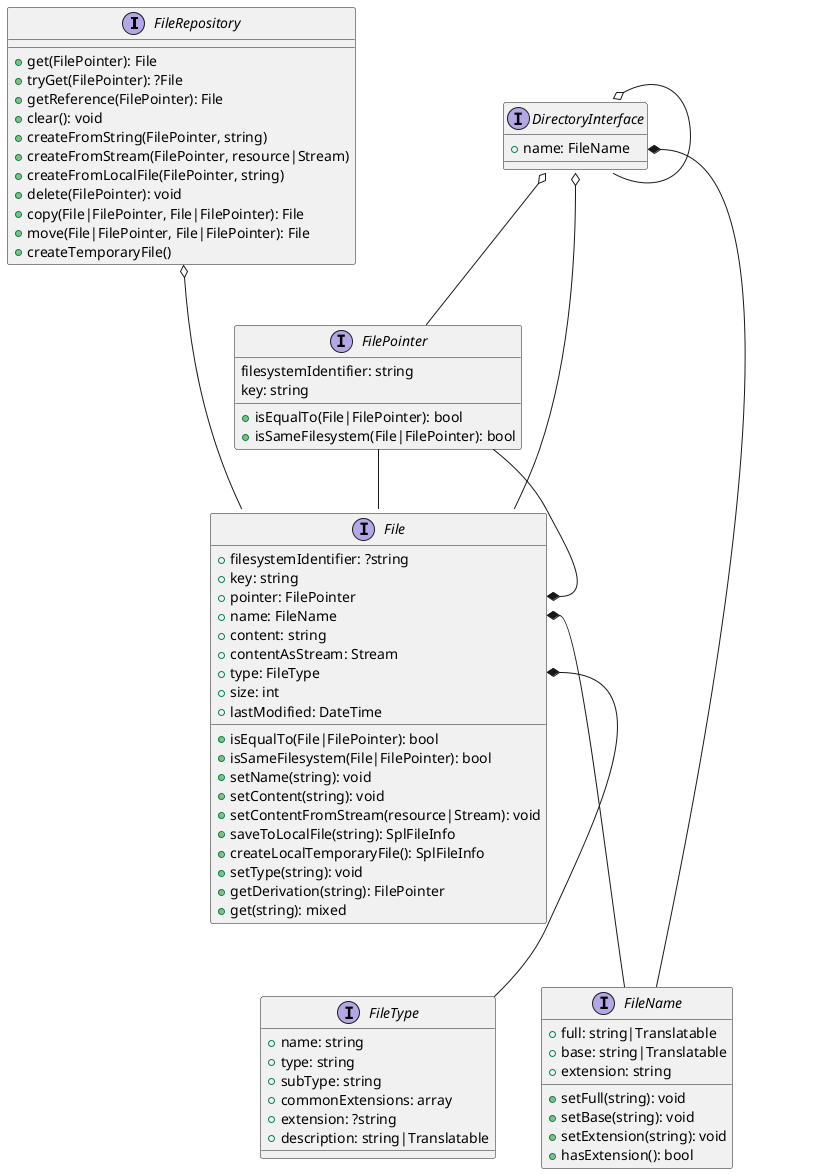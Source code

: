 @startuml file
interface FileRepository {
    +get(FilePointer): File
    +tryGet(FilePointer): ?File
    +getReference(FilePointer): File
    +clear(): void
    +createFromString(FilePointer, string)
    +createFromStream(FilePointer, resource|Stream)
    +createFromLocalFile(FilePointer, string)
    +delete(FilePointer): void
    +copy(File|FilePointer, File|FilePointer): File
    +move(File|FilePointer, File|FilePointer): File
    +createTemporaryFile()
}

interface DirectoryInterface {
    +name: FileName
}

interface FilePointer {
    filesystemIdentifier: string
    key: string
    +isEqualTo(File|FilePointer): bool
    +isSameFilesystem(File|FilePointer): bool
}

DirectoryInterface o-- FilePointer
DirectoryInterface o-- File
DirectoryInterface o-- DirectoryInterface
DirectoryInterface::name *-- FileName

FileRepository o--- File
FilePointer --* File::pointer
FilePointer -- File

interface File {
    +filesystemIdentifier: ?string
    +key: string
    +pointer: FilePointer
    +isEqualTo(File|FilePointer): bool
    +isSameFilesystem(File|FilePointer): bool
    +name: FileName
    +setName(string): void
    +setContent(string): void
    +setContentFromStream(resource|Stream): void
    +content: string
    +contentAsStream: Stream
    +saveToLocalFile(string): SplFileInfo
    +createLocalTemporaryFile(): SplFileInfo
    +type: FileType
    +setType(string): void
    +size: int
    +lastModified: DateTime
    +getDerivation(string): FilePointer
    +get(string): mixed
}

File::name *-- FileName
File::type *-- FileType

interface FileName {
    +full: string|Translatable
    +setFull(string): void
    +base: string|Translatable
    +setBase(string): void
    +extension: string
    +setExtension(string): void
    +hasExtension(): bool
}

interface FileType {
    +name: string
    +type: string
    +subType: string
    +commonExtensions: array
    +extension: ?string
    +description: string|Translatable
}
@enduml